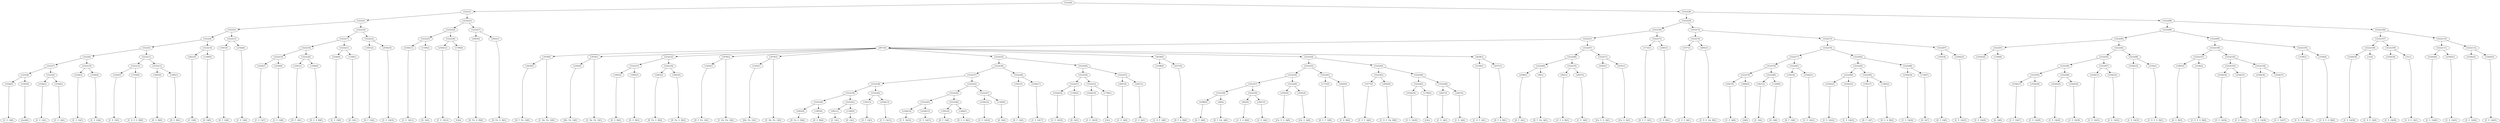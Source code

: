 digraph sample{
"L2544(0)"->"[C  E  G](0)"
"L2185(0)"->"[rest](0)"
"L5222(8)"->"L2544(0)"
"L5222(8)"->"L2185(0)"
"L2544(1)"->"[C  E  G](1)"
"L2544(2)"->"[C  E  G](2)"
"L5222(9)"->"L2544(1)"
"L5222(9)"->"L2544(2)"
"L5222(7)"->"L5222(8)"
"L5222(7)"->"L5222(9)"
"L2544(3)"->"[C  E  G](3)"
"L2544(4)"->"[C  E  G](4)"
"L5222(10)"->"L2544(3)"
"L5222(10)"->"L2544(4)"
"L5222(6)"->"L5222(7)"
"L5222(6)"->"L5222(10)"
"L2544(5)"->"[C  E  G](5)"
"L3194(0)"->"[C  D  E  G  B](0)"
"L5222(12)"->"L2544(5)"
"L5222(12)"->"L3194(0)"
"L1895(0)"->"[D  G  B](0)"
"L1895(1)"->"[D  G  B](1)"
"L5222(13)"->"L1895(0)"
"L5222(13)"->"L1895(1)"
"L5222(11)"->"L5222(12)"
"L5222(11)"->"L5222(13)"
"L5222(5)"->"L5222(6)"
"L5222(5)"->"L5222(11)"
"L2821(0)"->"[C  G](0)"
"L1349(0)"->"[D  G](0)"
"L5222(14)"->"L2821(0)"
"L5222(14)"->"L1349(0)"
"L5222(4)"->"L5222(5)"
"L5222(4)"->"L5222(14)"
"L3561(0)"->"[D  F  G](0)"
"L2544(6)"->"[C  E  G](6)"
"L5222(15)"->"L3561(0)"
"L5222(15)"->"L2544(6)"
"L5222(3)"->"L5222(4)"
"L5222(3)"->"L5222(15)"
"L2544(7)"->"[C  E  G](7)"
"L2544(8)"->"[C  E  G](8)"
"L5222(19)"->"L2544(7)"
"L5222(19)"->"L2544(8)"
"L3561(1)"->"[D  F  G](1)"
"L1484(0)"->"[D  G  A  B](0)"
"L5222(20)"->"L3561(1)"
"L5222(20)"->"L1484(0)"
"L5222(18)"->"L5222(19)"
"L5222(18)"->"L5222(20)"
"L2544(9)"->"[C  E  G](9)"
"L1349(1)"->"[D  G](1)"
"L5222(21)"->"L2544(9)"
"L5222(21)"->"L1349(1)"
"L5222(17)"->"L5222(18)"
"L5222(17)"->"L5222(21)"
"L3561(2)"->"[D  F  G](2)"
"L2544(10)"->"[C  E  G](10)"
"L5222(22)"->"L3561(2)"
"L5222(22)"->"L2544(10)"
"L5222(16)"->"L5222(17)"
"L5222(16)"->"L5222(22)"
"L5222(2)"->"L5222(3)"
"L5222(2)"->"L5222(16)"
"L2544(11)"->"[C  E  G](11)"
"L1349(2)"->"[D  G](2)"
"L5222(25)"->"L2544(11)"
"L5222(25)"->"L1349(2)"
"L2544(12)"->"[C  E  G](12)"
"L1796(0)"->"[C](0)"
"L5222(26)"->"L2544(12)"
"L5222(26)"->"L1796(0)"
"L5222(24)"->"L5222(25)"
"L5222(24)"->"L5222(26)"
"L2943(0)"->"[D  Fis  G  B](0)"
"L2943(1)"->"[D  Fis  G  B](1)"
"L5222(27)"->"L2943(0)"
"L5222(27)"->"L2943(1)"
"L5222(23)"->"L5222(24)"
"L5222(23)"->"L5222(27)"
"L5222(1)"->"L5222(2)"
"L5222(1)"->"L5222(23)"
"L3420(0)"->"[D  F  Fis  G](0)"
"L3078(0)"->"L3420(0)"
"L3078(0)"->"[C  Dis  Fis  G](0)"
"L2392(0)"->"[Dis  Fis  G](0)"
"L3078(1)"->"L2392(0)"
"L3078(1)"->"[C  Dis  Fis  G](1)"
"L1895(2)"->"[D  G  B](2)"
"L1895(3)"->"[D  G  B](3)"
"L5222(33)"->"L1895(2)"
"L5222(33)"->"L1895(3)"
"L2943(2)"->"[D  Fis  G  B](2)"
"L2943(3)"->"[D  Fis  G  B](3)"
"L5222(34)"->"L2943(2)"
"L5222(34)"->"L2943(3)"
"L5222(32)"->"L5222(33)"
"L5222(32)"->"L5222(34)"
"L3420(1)"->"[D  F  Fis  G](1)"
"L3078(2)"->"L3420(1)"
"L3078(2)"->"[C  Dis  Fis  G](2)"
"L2392(1)"->"[Dis  Fis  G](1)"
"L3078(3)"->"L2392(1)"
"L3078(3)"->"[C  Dis  Fis  G](3)"
"L2943(4)"->"[D  Fis  G  B](4)"
"L1895(4)"->"[D  G  B](4)"
"L5222(40)"->"L2943(4)"
"L5222(40)"->"L1895(4)"
"L2821(1)"->"[C  G](1)"
"L1349(3)"->"[D  G](3)"
"L5222(41)"->"L2821(1)"
"L5222(41)"->"L1349(3)"
"L5222(39)"->"L5222(40)"
"L5222(39)"->"L5222(41)"
"L3561(3)"->"[D  F  G](3)"
"L2544(13)"->"[C  E  G](13)"
"L5222(42)"->"L3561(3)"
"L5222(42)"->"L2544(13)"
"L5222(38)"->"L5222(39)"
"L5222(38)"->"L5222(42)"
"L2544(14)"->"[C  E  G](14)"
"L2544(15)"->"[C  E  G](15)"
"L5222(45)"->"L2544(14)"
"L5222(45)"->"L2544(15)"
"L3561(4)"->"[D  F  G](4)"
"L1484(1)"->"[D  G  A  B](1)"
"L5222(46)"->"L3561(4)"
"L5222(46)"->"L1484(1)"
"L5222(44)"->"L5222(45)"
"L5222(44)"->"L5222(46)"
"L2544(16)"->"[C  E  G](16)"
"L1349(4)"->"[D  G](4)"
"L5222(47)"->"L2544(16)"
"L5222(47)"->"L1349(4)"
"L5222(43)"->"L5222(44)"
"L5222(43)"->"L5222(47)"
"L5222(37)"->"L5222(38)"
"L5222(37)"->"L5222(43)"
"L3561(5)"->"[D  F  G](5)"
"L2544(17)"->"[C  E  G](17)"
"L5222(48)"->"L3561(5)"
"L5222(48)"->"L2544(17)"
"L5222(36)"->"L5222(37)"
"L5222(36)"->"L5222(48)"
"L2544(18)"->"[C  E  G](18)"
"L1349(5)"->"[D  G](5)"
"L5222(51)"->"L2544(18)"
"L5222(51)"->"L1349(5)"
"L2544(19)"->"[C  E  G](19)"
"L1796(1)"->"[C](1)"
"L5222(52)"->"L2544(19)"
"L5222(52)"->"L1796(1)"
"L5222(50)"->"L5222(51)"
"L5222(50)"->"L5222(52)"
"L2647(0)"->"[C  E  A](0)"
"L2647(1)"->"[C  E  A](1)"
"L5222(53)"->"L2647(0)"
"L5222(53)"->"L2647(1)"
"L5222(49)"->"L5222(50)"
"L5222(49)"->"L5222(53)"
"L5222(35)"->"L5222(36)"
"L5222(35)"->"L5222(49)"
"L5198(0)"->"[C  D  F  A](0)"
"L4537(0)"->"[D  F  A  B](0)"
"L4638(0)"->"L5198(0)"
"L4638(0)"->"L4537(0)"
"L4388(0)"->"[D  F  A](0)"
"L80(0)"->"[D  F  Gis  A](0)"
"L5222(58)"->"L4388(0)"
"L5222(58)"->"L80(0)"
"L862(0)"->"[C  E  A  B](0)"
"L2647(2)"->"[C  E  A](2)"
"L5222(59)"->"L862(0)"
"L5222(59)"->"L2647(2)"
"L5222(57)"->"L5222(58)"
"L5222(57)"->"L5222(59)"
"L4365(0)"->"[Cis  E  G  A](0)"
"L4301(0)"->"[Cis  G  A](0)"
"L5222(60)"->"L4365(0)"
"L5222(60)"->"L4301(0)"
"L5222(56)"->"L5222(57)"
"L5222(56)"->"L5222(60)"
"L1733(0)"->"[D  E  F  G](0)"
"L2645(0)"->"[C  D  B](0)"
"L5222(61)"->"L1733(0)"
"L5222(61)"->"L2645(0)"
"L5222(55)"->"L5222(56)"
"L5222(55)"->"L5222(61)"
"L3577(0)"->"[C  E  F  A](0)"
"L4092(0)"->"[C  D  E  Gis  B](0)"
"L5222(63)"->"L3577(0)"
"L5222(63)"->"L4092(0)"
"L2544(20)"->"[C  E  G](20)"
"L1796(2)"->"[C](2)"
"L5222(65)"->"L2544(20)"
"L5222(65)"->"L1796(2)"
"L2647(3)"->"[C  E  A](3)"
"L2647(4)"->"[C  E  A](4)"
"L5222(66)"->"L2647(3)"
"L5222(66)"->"L2647(4)"
"L5222(64)"->"L5222(65)"
"L5222(64)"->"L5222(66)"
"L5222(62)"->"L5222(63)"
"L5222(62)"->"L5222(64)"
"L5222(54)"->"L5222(55)"
"L5222(54)"->"L5222(62)"
"L5198(1)"->"[C  D  F  A](1)"
"L4537(1)"->"[D  F  A  B](1)"
"L4638(1)"->"L5198(1)"
"L4638(1)"->"L4537(1)"
"L4971(0)"->"L3078(0)"
"L4971(0)"->"L3078(1)"
"L4971(0)"->"L5222(32)"
"L4971(0)"->"L3078(2)"
"L4971(0)"->"L3078(3)"
"L4971(0)"->"L5222(35)"
"L4971(0)"->"L4638(0)"
"L4971(0)"->"L5222(54)"
"L4971(0)"->"L4638(1)"
"L4388(1)"->"[D  F  A](1)"
"L80(1)"->"[D  F  Gis  A](1)"
"L5222(69)"->"L4388(1)"
"L5222(69)"->"L80(1)"
"L862(1)"->"[C  E  A  B](1)"
"L2647(5)"->"[C  E  A](5)"
"L5222(70)"->"L862(1)"
"L5222(70)"->"L2647(5)"
"L5222(68)"->"L5222(69)"
"L5222(68)"->"L5222(70)"
"L4365(1)"->"[Cis  E  G  A](1)"
"L4301(1)"->"[Cis  G  A](1)"
"L5222(71)"->"L4365(1)"
"L5222(71)"->"L4301(1)"
"L5222(67)"->"L5222(68)"
"L5222(67)"->"L5222(71)"
"L5222(31)"->"L4971(0)"
"L5222(31)"->"L5222(67)"
"L1733(1)"->"[D  E  F  G](1)"
"L2645(1)"->"[C  D  B](1)"
"L5222(72)"->"L1733(1)"
"L5222(72)"->"L2645(1)"
"L5222(30)"->"L5222(31)"
"L5222(30)"->"L5222(72)"
"L3577(1)"->"[C  E  F  A](1)"
"L4092(1)"->"[C  D  E  Gis  B](1)"
"L5222(74)"->"L3577(1)"
"L5222(74)"->"L4092(1)"
"L2647(6)"->"[C  E  A](6)"
"L2894(0)"->"[A](0)"
"L5222(79)"->"L2647(6)"
"L5222(79)"->"L2894(0)"
"L2821(2)"->"[C  G](2)"
"L1349(6)"->"[D  G](6)"
"L5222(80)"->"L2821(2)"
"L5222(80)"->"L1349(6)"
"L5222(78)"->"L5222(79)"
"L5222(78)"->"L5222(80)"
"L3561(6)"->"[D  F  G](6)"
"L2544(21)"->"[C  E  G](21)"
"L5222(81)"->"L3561(6)"
"L5222(81)"->"L2544(21)"
"L5222(77)"->"L5222(78)"
"L5222(77)"->"L5222(81)"
"L2544(22)"->"[C  E  G](22)"
"L2544(23)"->"[C  E  G](23)"
"L5222(84)"->"L2544(22)"
"L5222(84)"->"L2544(23)"
"L3561(7)"->"[D  F  G](7)"
"L1484(2)"->"[D  G  A  B](2)"
"L5222(85)"->"L3561(7)"
"L5222(85)"->"L1484(2)"
"L5222(83)"->"L5222(84)"
"L5222(83)"->"L5222(85)"
"L2544(24)"->"[C  E  G](24)"
"L1349(7)"->"[D  G](7)"
"L5222(86)"->"L2544(24)"
"L5222(86)"->"L1349(7)"
"L5222(82)"->"L5222(83)"
"L5222(82)"->"L5222(86)"
"L5222(76)"->"L5222(77)"
"L5222(76)"->"L5222(82)"
"L3561(8)"->"[D  F  G](8)"
"L2544(25)"->"[C  E  G](25)"
"L5222(87)"->"L3561(8)"
"L5222(87)"->"L2544(25)"
"L5222(75)"->"L5222(76)"
"L5222(75)"->"L5222(87)"
"L5222(73)"->"L5222(74)"
"L5222(73)"->"L5222(75)"
"L5222(29)"->"L5222(30)"
"L5222(29)"->"L5222(73)"
"L2544(26)"->"[C  E  G](26)"
"L1349(8)"->"[D  G](8)"
"L5222(91)"->"L2544(26)"
"L5222(91)"->"L1349(8)"
"L2544(27)"->"[C  E  G](27)"
"L2544(28)"->"[C  E  G](28)"
"L5222(95)"->"L2544(27)"
"L5222(95)"->"L2544(28)"
"L2544(29)"->"[C  E  G](29)"
"L2544(30)"->"[C  E  G](30)"
"L5222(96)"->"L2544(29)"
"L5222(96)"->"L2544(30)"
"L5222(94)"->"L5222(95)"
"L5222(94)"->"L5222(96)"
"L2544(31)"->"[C  E  G](31)"
"L2544(32)"->"[C  E  G](32)"
"L5222(97)"->"L2544(31)"
"L5222(97)"->"L2544(32)"
"L5222(93)"->"L5222(94)"
"L5222(93)"->"L5222(97)"
"L2544(33)"->"[C  E  G](33)"
"L3194(1)"->"[C  D  E  G  B](1)"
"L5222(98)"->"L2544(33)"
"L5222(98)"->"L3194(1)"
"L5222(92)"->"L5222(93)"
"L5222(92)"->"L5222(98)"
"L5222(90)"->"L5222(91)"
"L5222(90)"->"L5222(92)"
"L1895(5)"->"[D  G  B](5)"
"L3194(2)"->"[C  D  E  G  B](2)"
"L5222(101)"->"L1895(5)"
"L5222(101)"->"L3194(2)"
"L2544(34)"->"[C  E  G](34)"
"L2544(35)"->"[C  E  G](35)"
"L5222(103)"->"L2544(34)"
"L5222(103)"->"L2544(35)"
"L2544(36)"->"[C  E  G](36)"
"L2544(37)"->"[C  E  G](37)"
"L5222(104)"->"L2544(36)"
"L5222(104)"->"L2544(37)"
"L5222(102)"->"L5222(103)"
"L5222(102)"->"L5222(104)"
"L5222(100)"->"L5222(101)"
"L5222(100)"->"L5222(102)"
"L3194(3)"->"[C  D  E  G  B](3)"
"L3194(4)"->"[C  D  E  G  B](4)"
"L5222(105)"->"L3194(3)"
"L5222(105)"->"L3194(4)"
"L5222(99)"->"L5222(100)"
"L5222(99)"->"L5222(105)"
"L5222(89)"->"L5222(90)"
"L5222(89)"->"L5222(99)"
"L2544(38)"->"[C  E  G](38)"
"L31(0)"->"[C  D  E  G](0)"
"L5222(108)"->"L2544(38)"
"L5222(108)"->"L31(0)"
"L2544(39)"->"[C  E  G](39)"
"L31(1)"->"[C  D  E  G](1)"
"L5222(109)"->"L2544(39)"
"L5222(109)"->"L31(1)"
"L5222(107)"->"L5222(108)"
"L5222(107)"->"L5222(109)"
"L2544(40)"->"[C  E  G](40)"
"L2544(41)"->"[C  E  G](41)"
"L5222(111)"->"L2544(40)"
"L5222(111)"->"L2544(41)"
"L2544(42)"->"[C  E  G](42)"
"L2544(43)"->"[C  E  G](43)"
"L5222(112)"->"L2544(42)"
"L5222(112)"->"L2544(43)"
"L5222(110)"->"L5222(111)"
"L5222(110)"->"L5222(112)"
"L5222(106)"->"L5222(107)"
"L5222(106)"->"L5222(110)"
"L5222(88)"->"L5222(89)"
"L5222(88)"->"L5222(106)"
"L5222(28)"->"L5222(29)"
"L5222(28)"->"L5222(88)"
"L5222(0)"->"L5222(1)"
"L5222(0)"->"L5222(28)"
{rank = min; "L5222(0)"}
{rank = same; "L5222(1)"; "L5222(28)";}
{rank = same; "L5222(2)"; "L5222(23)"; "L5222(29)"; "L5222(88)";}
{rank = same; "L5222(3)"; "L5222(16)"; "L5222(24)"; "L5222(27)"; "L5222(30)"; "L5222(73)"; "L5222(89)"; "L5222(106)";}
{rank = same; "L5222(4)"; "L5222(15)"; "L5222(17)"; "L5222(22)"; "L5222(25)"; "L5222(26)"; "L2943(0)"; "L2943(1)"; "L5222(31)"; "L5222(72)"; "L5222(74)"; "L5222(75)"; "L5222(90)"; "L5222(99)"; "L5222(107)"; "L5222(110)";}
{rank = same; "L5222(5)"; "L5222(14)"; "L3561(0)"; "L2544(6)"; "L5222(18)"; "L5222(21)"; "L3561(2)"; "L2544(10)"; "L2544(11)"; "L1349(2)"; "L2544(12)"; "L1796(0)"; "L4971(0)"; "L5222(67)"; "L1733(1)"; "L2645(1)"; "L3577(1)"; "L4092(1)"; "L5222(76)"; "L5222(87)"; "L5222(91)"; "L5222(92)"; "L5222(100)"; "L5222(105)"; "L5222(108)"; "L5222(109)"; "L5222(111)"; "L5222(112)";}
{rank = same; "L5222(6)"; "L5222(11)"; "L2821(0)"; "L1349(0)"; "L5222(19)"; "L5222(20)"; "L2544(9)"; "L1349(1)"; "L3078(0)"; "L3078(1)"; "L5222(32)"; "L3078(2)"; "L3078(3)"; "L5222(35)"; "L4638(0)"; "L5222(54)"; "L4638(1)"; "L5222(68)"; "L5222(71)"; "L5222(77)"; "L5222(82)"; "L3561(8)"; "L2544(25)"; "L2544(26)"; "L1349(8)"; "L5222(93)"; "L5222(98)"; "L5222(101)"; "L5222(102)"; "L3194(3)"; "L3194(4)"; "L2544(38)"; "L31(0)"; "L2544(39)"; "L31(1)"; "L2544(40)"; "L2544(41)"; "L2544(42)"; "L2544(43)";}
{rank = same; "L5222(7)"; "L5222(10)"; "L5222(12)"; "L5222(13)"; "L2544(7)"; "L2544(8)"; "L3561(1)"; "L1484(0)"; "L3420(0)"; "L2392(0)"; "L5222(33)"; "L5222(34)"; "L3420(1)"; "L2392(1)"; "L5222(36)"; "L5222(49)"; "L5198(0)"; "L4537(0)"; "L5222(55)"; "L5222(62)"; "L5198(1)"; "L4537(1)"; "L5222(69)"; "L5222(70)"; "L4365(1)"; "L4301(1)"; "L5222(78)"; "L5222(81)"; "L5222(83)"; "L5222(86)"; "L5222(94)"; "L5222(97)"; "L2544(33)"; "L3194(1)"; "L1895(5)"; "L3194(2)"; "L5222(103)"; "L5222(104)";}
{rank = same; "L5222(8)"; "L5222(9)"; "L2544(3)"; "L2544(4)"; "L2544(5)"; "L3194(0)"; "L1895(0)"; "L1895(1)"; "L1895(2)"; "L1895(3)"; "L2943(2)"; "L2943(3)"; "L5222(37)"; "L5222(48)"; "L5222(50)"; "L5222(53)"; "L5222(56)"; "L5222(61)"; "L5222(63)"; "L5222(64)"; "L4388(1)"; "L80(1)"; "L862(1)"; "L2647(5)"; "L5222(79)"; "L5222(80)"; "L3561(6)"; "L2544(21)"; "L5222(84)"; "L5222(85)"; "L2544(24)"; "L1349(7)"; "L5222(95)"; "L5222(96)"; "L2544(31)"; "L2544(32)"; "L2544(34)"; "L2544(35)"; "L2544(36)"; "L2544(37)";}
{rank = same; "L2544(0)"; "L2185(0)"; "L2544(1)"; "L2544(2)"; "L5222(38)"; "L5222(43)"; "L3561(5)"; "L2544(17)"; "L5222(51)"; "L5222(52)"; "L2647(0)"; "L2647(1)"; "L5222(57)"; "L5222(60)"; "L1733(0)"; "L2645(0)"; "L3577(0)"; "L4092(0)"; "L5222(65)"; "L5222(66)"; "L2647(6)"; "L2894(0)"; "L2821(2)"; "L1349(6)"; "L2544(22)"; "L2544(23)"; "L3561(7)"; "L1484(2)"; "L2544(27)"; "L2544(28)"; "L2544(29)"; "L2544(30)";}
{rank = same; "L5222(39)"; "L5222(42)"; "L5222(44)"; "L5222(47)"; "L2544(18)"; "L1349(5)"; "L2544(19)"; "L1796(1)"; "L5222(58)"; "L5222(59)"; "L4365(0)"; "L4301(0)"; "L2544(20)"; "L1796(2)"; "L2647(3)"; "L2647(4)";}
{rank = same; "L5222(40)"; "L5222(41)"; "L3561(3)"; "L2544(13)"; "L5222(45)"; "L5222(46)"; "L2544(16)"; "L1349(4)"; "L4388(0)"; "L80(0)"; "L862(0)"; "L2647(2)";}
{rank = same; "L2943(4)"; "L1895(4)"; "L2821(1)"; "L1349(3)"; "L2544(14)"; "L2544(15)"; "L3561(4)"; "L1484(1)";}
{rank = max; "[A](0)"; "[C  D  B](0)"; "[C  D  B](1)"; "[C  D  E  G  B](0)"; "[C  D  E  G  B](1)"; "[C  D  E  G  B](2)"; "[C  D  E  G  B](3)"; "[C  D  E  G  B](4)"; "[C  D  E  G](0)"; "[C  D  E  G](1)"; "[C  D  E  Gis  B](0)"; "[C  D  E  Gis  B](1)"; "[C  D  F  A](0)"; "[C  D  F  A](1)"; "[C  Dis  Fis  G](0)"; "[C  Dis  Fis  G](1)"; "[C  Dis  Fis  G](2)"; "[C  Dis  Fis  G](3)"; "[C  E  A  B](0)"; "[C  E  A  B](1)"; "[C  E  A](0)"; "[C  E  A](1)"; "[C  E  A](2)"; "[C  E  A](3)"; "[C  E  A](4)"; "[C  E  A](5)"; "[C  E  A](6)"; "[C  E  F  A](0)"; "[C  E  F  A](1)"; "[C  E  G](0)"; "[C  E  G](1)"; "[C  E  G](10)"; "[C  E  G](11)"; "[C  E  G](12)"; "[C  E  G](13)"; "[C  E  G](14)"; "[C  E  G](15)"; "[C  E  G](16)"; "[C  E  G](17)"; "[C  E  G](18)"; "[C  E  G](19)"; "[C  E  G](2)"; "[C  E  G](20)"; "[C  E  G](21)"; "[C  E  G](22)"; "[C  E  G](23)"; "[C  E  G](24)"; "[C  E  G](25)"; "[C  E  G](26)"; "[C  E  G](27)"; "[C  E  G](28)"; "[C  E  G](29)"; "[C  E  G](3)"; "[C  E  G](30)"; "[C  E  G](31)"; "[C  E  G](32)"; "[C  E  G](33)"; "[C  E  G](34)"; "[C  E  G](35)"; "[C  E  G](36)"; "[C  E  G](37)"; "[C  E  G](38)"; "[C  E  G](39)"; "[C  E  G](4)"; "[C  E  G](40)"; "[C  E  G](41)"; "[C  E  G](42)"; "[C  E  G](43)"; "[C  E  G](5)"; "[C  E  G](6)"; "[C  E  G](7)"; "[C  E  G](8)"; "[C  E  G](9)"; "[C  G](0)"; "[C  G](1)"; "[C  G](2)"; "[C](0)"; "[C](1)"; "[C](2)"; "[Cis  E  G  A](0)"; "[Cis  E  G  A](1)"; "[Cis  G  A](0)"; "[Cis  G  A](1)"; "[D  E  F  G](0)"; "[D  E  F  G](1)"; "[D  F  A  B](0)"; "[D  F  A  B](1)"; "[D  F  A](0)"; "[D  F  A](1)"; "[D  F  Fis  G](0)"; "[D  F  Fis  G](1)"; "[D  F  G](0)"; "[D  F  G](1)"; "[D  F  G](2)"; "[D  F  G](3)"; "[D  F  G](4)"; "[D  F  G](5)"; "[D  F  G](6)"; "[D  F  G](7)"; "[D  F  G](8)"; "[D  F  Gis  A](0)"; "[D  F  Gis  A](1)"; "[D  Fis  G  B](0)"; "[D  Fis  G  B](1)"; "[D  Fis  G  B](2)"; "[D  Fis  G  B](3)"; "[D  Fis  G  B](4)"; "[D  G  A  B](0)"; "[D  G  A  B](1)"; "[D  G  A  B](2)"; "[D  G  B](0)"; "[D  G  B](1)"; "[D  G  B](2)"; "[D  G  B](3)"; "[D  G  B](4)"; "[D  G  B](5)"; "[D  G](0)"; "[D  G](1)"; "[D  G](2)"; "[D  G](3)"; "[D  G](4)"; "[D  G](5)"; "[D  G](6)"; "[D  G](7)"; "[D  G](8)"; "[Dis  Fis  G](0)"; "[Dis  Fis  G](1)"; "[rest](0)";}
}